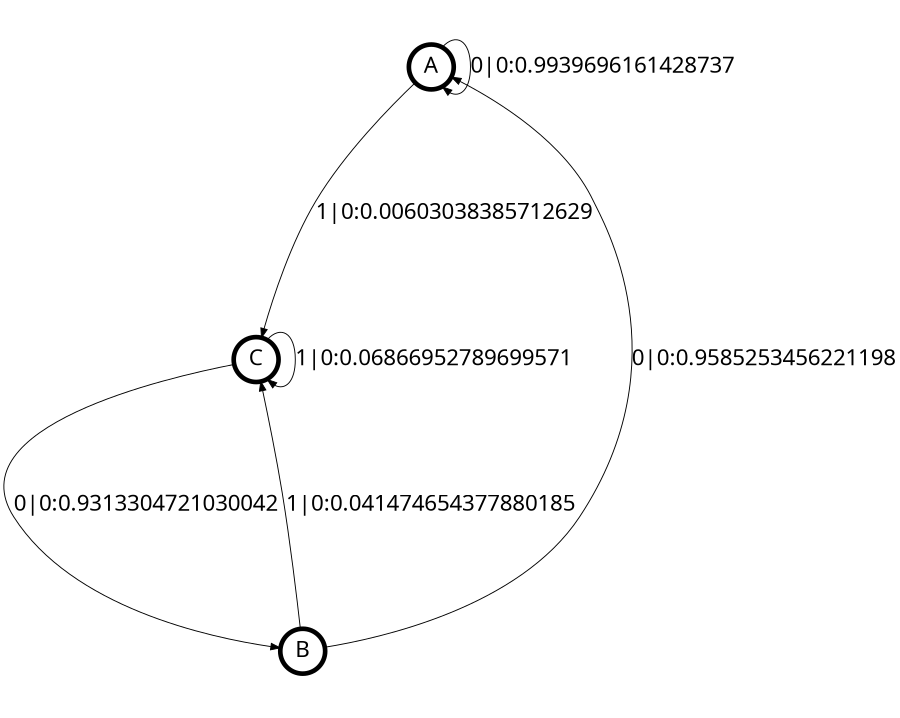 digraph  {
size = "6,8.5";
ratio = "fill";
node
[shape = circle];
node [fontsize = 24];
node [penwidth = 5];
edge [fontsize = 24];
node [fontname = "CMU Serif Roman"];
graph [fontname = "CMU Serif Roman"];
edge [fontname = "CMU Serif Roman"];
A -> A [label = "0|0:0.9939696161428737\l"];
A -> C [label = "1|0:0.00603038385712629\l"];
B -> A [label = "0|0:0.9585253456221198\l"];
B -> C [label = "1|0:0.041474654377880185\l"];
C -> B [label = "0|0:0.9313304721030042\l"];
C -> C [label = "1|0:0.06866952789699571\l"];
}
